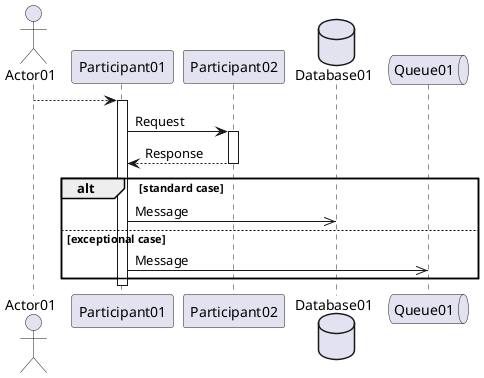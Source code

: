 @startuml
' This is a comment!
actor Actor01
participant Participant01
Actor01 --> Participant01
activate Participant01
Participant01 -> Participant02 : Request
activate Participant02
Participant01 <-- Participant02 : Response
deactivate Participant02
database Database01
queue Queue01
alt standard case
    Participant01 ->> Database01 : Message
else exceptional case
    Participant01 ->> Queue01 : Message
end
deactivate Participant01
@enduml

